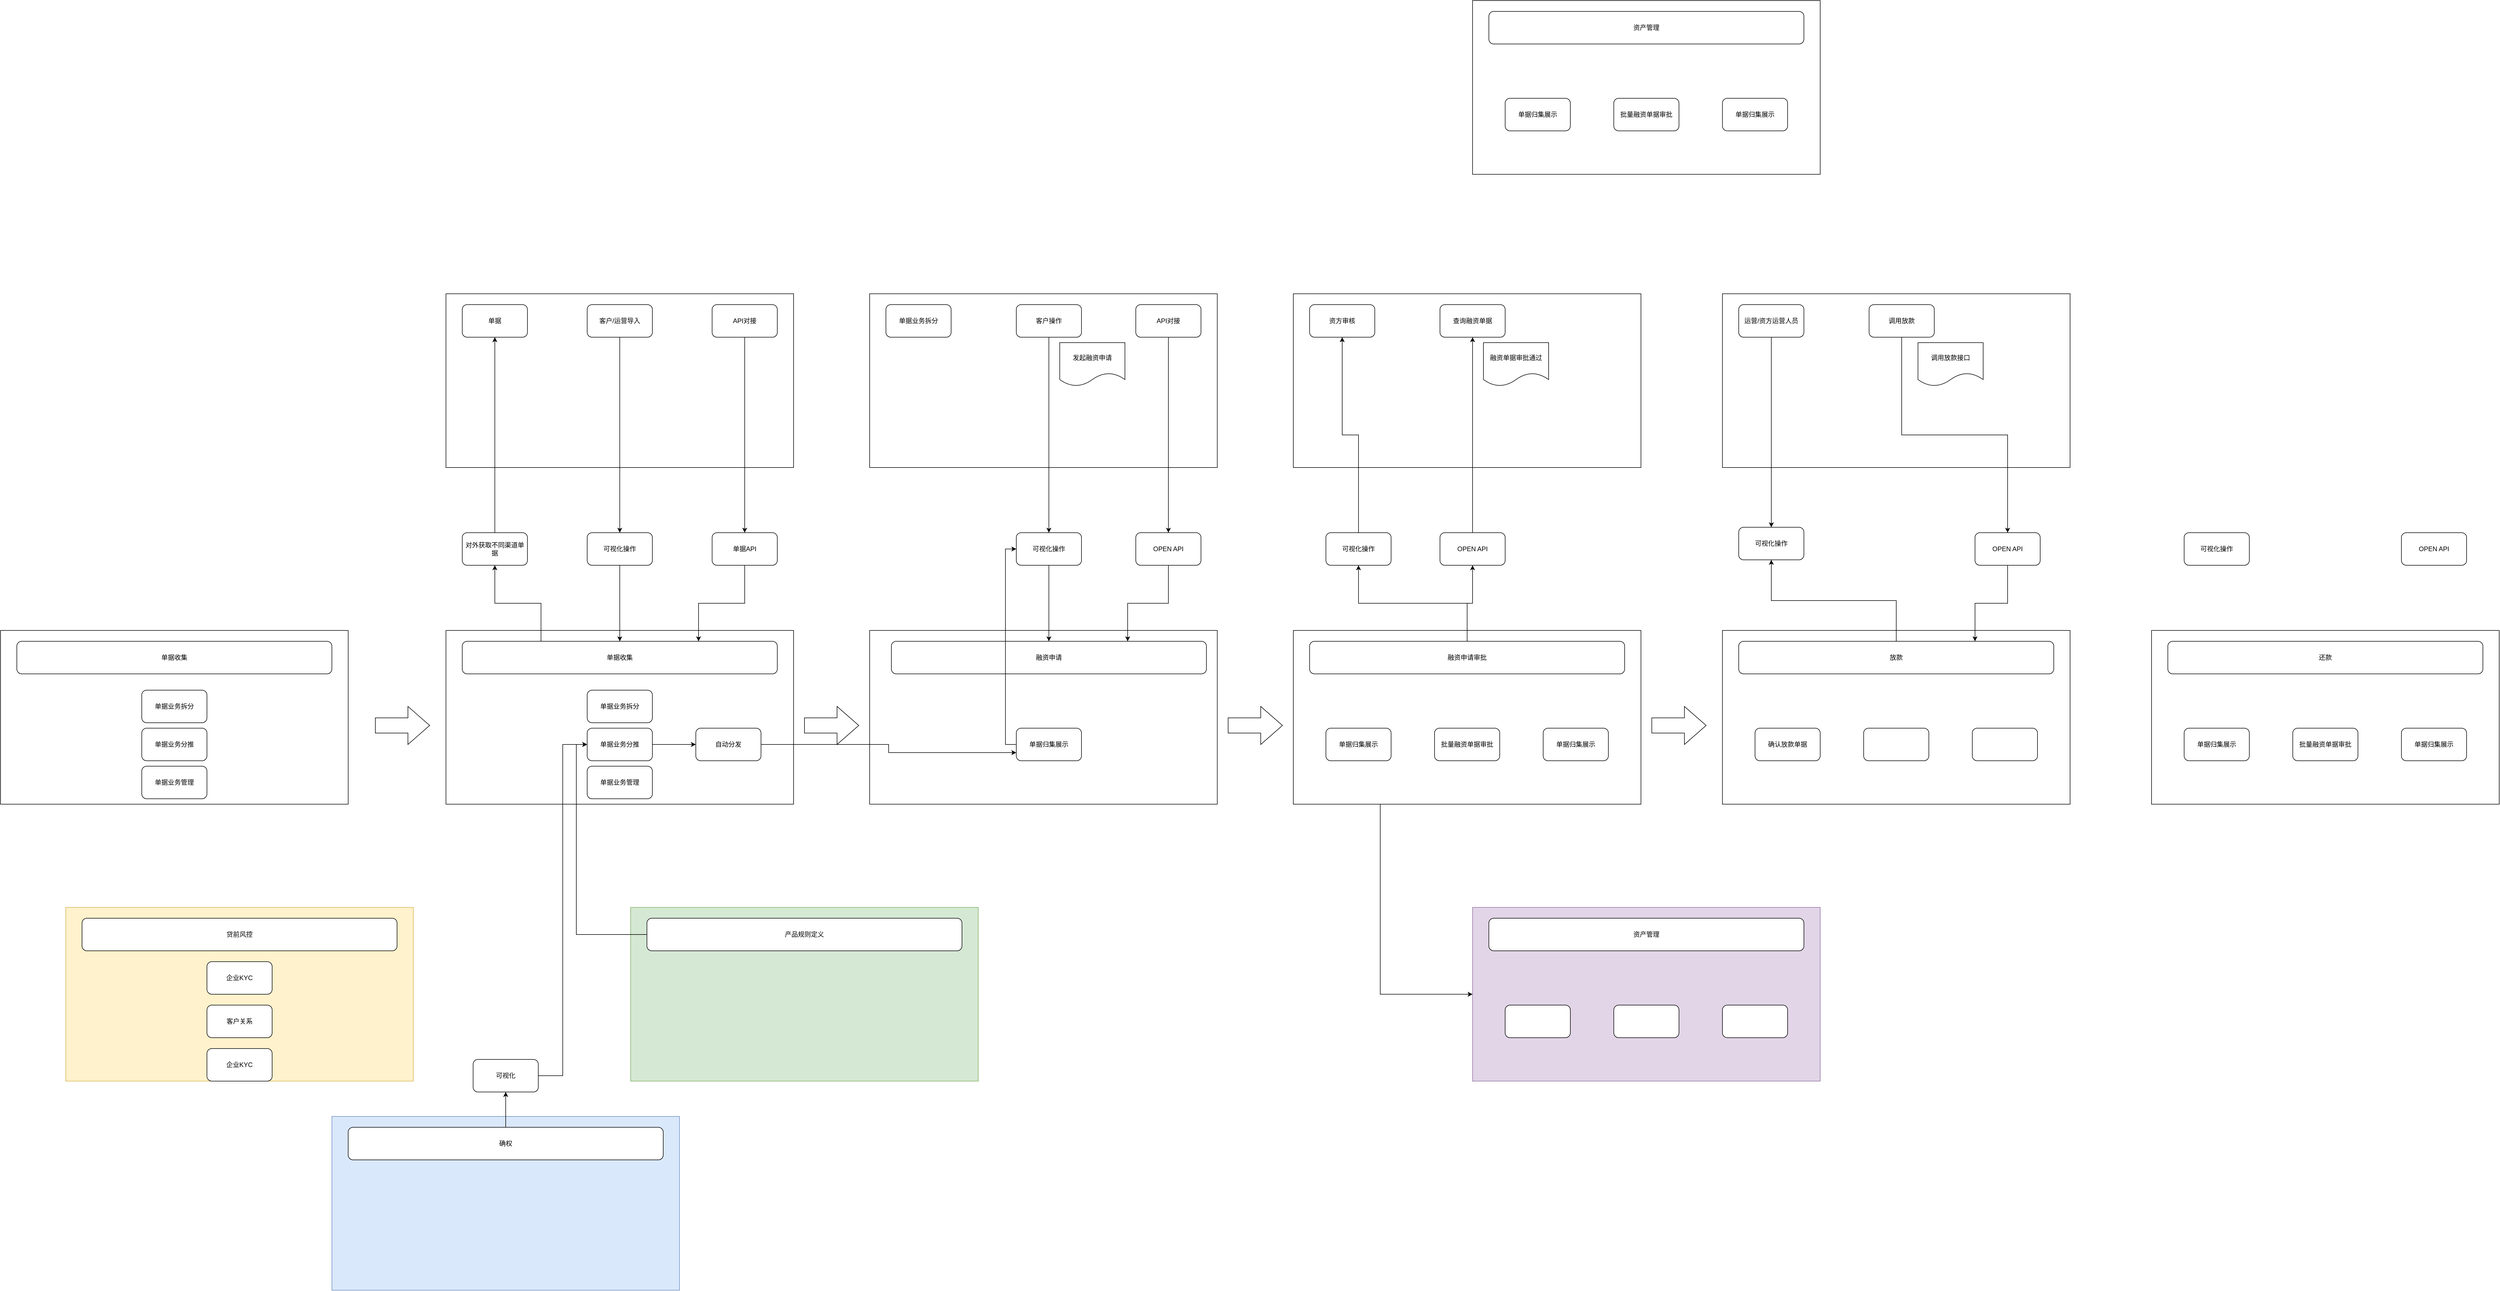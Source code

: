 <mxfile version="20.2.4" type="github"><diagram id="nmmNraX5BBkQG87Vswvh" name="第 1 页"><mxGraphModel dx="7937" dy="5029" grid="1" gridSize="10" guides="1" tooltips="1" connect="1" arrows="1" fold="1" page="1" pageScale="1" pageWidth="827" pageHeight="1169" math="0" shadow="0"><root><mxCell id="0"/><mxCell id="1" parent="0"/><mxCell id="EEm5UWoBvuD1K6EHX5QN-1" value="" style="rounded=0;whiteSpace=wrap;html=1;" parent="1" vertex="1"><mxGeometry x="20" y="150" width="640" height="320" as="geometry"/></mxCell><mxCell id="EEm5UWoBvuD1K6EHX5QN-2" value="" style="rounded=0;whiteSpace=wrap;html=1;" parent="1" vertex="1"><mxGeometry x="800" y="150" width="640" height="320" as="geometry"/></mxCell><mxCell id="EEm5UWoBvuD1K6EHX5QN-116" style="edgeStyle=orthogonalEdgeStyle;rounded=0;orthogonalLoop=1;jettySize=auto;html=1;exitX=0.25;exitY=1;exitDx=0;exitDy=0;entryX=0;entryY=0.5;entryDx=0;entryDy=0;" parent="1" source="EEm5UWoBvuD1K6EHX5QN-3" target="EEm5UWoBvuD1K6EHX5QN-109" edge="1"><mxGeometry relative="1" as="geometry"/></mxCell><mxCell id="EEm5UWoBvuD1K6EHX5QN-3" value="" style="rounded=0;whiteSpace=wrap;html=1;" parent="1" vertex="1"><mxGeometry x="1580" y="150" width="640" height="320" as="geometry"/></mxCell><mxCell id="EEm5UWoBvuD1K6EHX5QN-20" style="edgeStyle=orthogonalEdgeStyle;rounded=0;orthogonalLoop=1;jettySize=auto;html=1;exitX=0.25;exitY=0;exitDx=0;exitDy=0;entryX=0.5;entryY=1;entryDx=0;entryDy=0;" parent="1" source="EEm5UWoBvuD1K6EHX5QN-4" target="EEm5UWoBvuD1K6EHX5QN-19" edge="1"><mxGeometry relative="1" as="geometry"/></mxCell><mxCell id="EEm5UWoBvuD1K6EHX5QN-4" value="单据收集" style="rounded=1;whiteSpace=wrap;html=1;" parent="1" vertex="1"><mxGeometry x="50" y="170" width="580" height="60" as="geometry"/></mxCell><mxCell id="EEm5UWoBvuD1K6EHX5QN-5" value="单据业务拆分" style="rounded=1;whiteSpace=wrap;html=1;" parent="1" vertex="1"><mxGeometry x="280" y="260" width="120" height="60" as="geometry"/></mxCell><mxCell id="EEm5UWoBvuD1K6EHX5QN-100" style="edgeStyle=orthogonalEdgeStyle;rounded=0;orthogonalLoop=1;jettySize=auto;html=1;exitX=1;exitY=0.5;exitDx=0;exitDy=0;entryX=0;entryY=0.5;entryDx=0;entryDy=0;" parent="1" source="EEm5UWoBvuD1K6EHX5QN-6" target="EEm5UWoBvuD1K6EHX5QN-99" edge="1"><mxGeometry relative="1" as="geometry"/></mxCell><mxCell id="EEm5UWoBvuD1K6EHX5QN-6" value="单据业务分推" style="rounded=1;whiteSpace=wrap;html=1;" parent="1" vertex="1"><mxGeometry x="280" y="330" width="120" height="60" as="geometry"/></mxCell><mxCell id="EEm5UWoBvuD1K6EHX5QN-7" value="单据业务管理" style="rounded=1;whiteSpace=wrap;html=1;" parent="1" vertex="1"><mxGeometry x="280" y="400" width="120" height="60" as="geometry"/></mxCell><mxCell id="EEm5UWoBvuD1K6EHX5QN-8" value="" style="rounded=0;whiteSpace=wrap;html=1;" parent="1" vertex="1"><mxGeometry x="20" y="-470" width="640" height="320" as="geometry"/></mxCell><mxCell id="EEm5UWoBvuD1K6EHX5QN-10" value="单据" style="rounded=1;whiteSpace=wrap;html=1;" parent="1" vertex="1"><mxGeometry x="50" y="-450" width="120" height="60" as="geometry"/></mxCell><mxCell id="EEm5UWoBvuD1K6EHX5QN-14" style="edgeStyle=orthogonalEdgeStyle;rounded=0;orthogonalLoop=1;jettySize=auto;html=1;exitX=0.5;exitY=1;exitDx=0;exitDy=0;" parent="1" source="EEm5UWoBvuD1K6EHX5QN-11" target="EEm5UWoBvuD1K6EHX5QN-13" edge="1"><mxGeometry relative="1" as="geometry"/></mxCell><mxCell id="EEm5UWoBvuD1K6EHX5QN-11" value="客户/运营导入" style="rounded=1;whiteSpace=wrap;html=1;" parent="1" vertex="1"><mxGeometry x="280" y="-450" width="120" height="60" as="geometry"/></mxCell><mxCell id="EEm5UWoBvuD1K6EHX5QN-17" style="edgeStyle=orthogonalEdgeStyle;rounded=0;orthogonalLoop=1;jettySize=auto;html=1;exitX=0.5;exitY=1;exitDx=0;exitDy=0;" parent="1" source="EEm5UWoBvuD1K6EHX5QN-12" target="EEm5UWoBvuD1K6EHX5QN-16" edge="1"><mxGeometry relative="1" as="geometry"/></mxCell><mxCell id="EEm5UWoBvuD1K6EHX5QN-12" value="API对接" style="rounded=1;whiteSpace=wrap;html=1;" parent="1" vertex="1"><mxGeometry x="510" y="-450" width="120" height="60" as="geometry"/></mxCell><mxCell id="EEm5UWoBvuD1K6EHX5QN-15" style="edgeStyle=orthogonalEdgeStyle;rounded=0;orthogonalLoop=1;jettySize=auto;html=1;exitX=0.5;exitY=1;exitDx=0;exitDy=0;" parent="1" source="EEm5UWoBvuD1K6EHX5QN-13" target="EEm5UWoBvuD1K6EHX5QN-4" edge="1"><mxGeometry relative="1" as="geometry"/></mxCell><mxCell id="EEm5UWoBvuD1K6EHX5QN-13" value="可视化操作" style="rounded=1;whiteSpace=wrap;html=1;" parent="1" vertex="1"><mxGeometry x="280" y="-30" width="120" height="60" as="geometry"/></mxCell><mxCell id="EEm5UWoBvuD1K6EHX5QN-18" style="edgeStyle=orthogonalEdgeStyle;rounded=0;orthogonalLoop=1;jettySize=auto;html=1;exitX=0.5;exitY=1;exitDx=0;exitDy=0;entryX=0.75;entryY=0;entryDx=0;entryDy=0;" parent="1" source="EEm5UWoBvuD1K6EHX5QN-16" target="EEm5UWoBvuD1K6EHX5QN-4" edge="1"><mxGeometry relative="1" as="geometry"/></mxCell><mxCell id="EEm5UWoBvuD1K6EHX5QN-16" value="单据API" style="rounded=1;whiteSpace=wrap;html=1;" parent="1" vertex="1"><mxGeometry x="510" y="-30" width="120" height="60" as="geometry"/></mxCell><mxCell id="EEm5UWoBvuD1K6EHX5QN-21" style="edgeStyle=orthogonalEdgeStyle;rounded=0;orthogonalLoop=1;jettySize=auto;html=1;exitX=0.5;exitY=0;exitDx=0;exitDy=0;entryX=0.5;entryY=1;entryDx=0;entryDy=0;" parent="1" source="EEm5UWoBvuD1K6EHX5QN-19" target="EEm5UWoBvuD1K6EHX5QN-10" edge="1"><mxGeometry relative="1" as="geometry"/></mxCell><mxCell id="EEm5UWoBvuD1K6EHX5QN-19" value="对外获取不同渠道单据" style="rounded=1;whiteSpace=wrap;html=1;" parent="1" vertex="1"><mxGeometry x="50" y="-30" width="120" height="60" as="geometry"/></mxCell><mxCell id="EEm5UWoBvuD1K6EHX5QN-22" value="" style="rounded=0;whiteSpace=wrap;html=1;fillColor=#d5e8d4;strokeColor=#82b366;" parent="1" vertex="1"><mxGeometry x="360" y="660" width="640" height="320" as="geometry"/></mxCell><mxCell id="EEm5UWoBvuD1K6EHX5QN-27" style="edgeStyle=orthogonalEdgeStyle;rounded=0;orthogonalLoop=1;jettySize=auto;html=1;exitX=0;exitY=0.5;exitDx=0;exitDy=0;entryX=0;entryY=0.5;entryDx=0;entryDy=0;" parent="1" source="EEm5UWoBvuD1K6EHX5QN-23" target="EEm5UWoBvuD1K6EHX5QN-6" edge="1"><mxGeometry relative="1" as="geometry"/></mxCell><mxCell id="EEm5UWoBvuD1K6EHX5QN-23" value="产品规则定义" style="rounded=1;whiteSpace=wrap;html=1;" parent="1" vertex="1"><mxGeometry x="390" y="680" width="580" height="60" as="geometry"/></mxCell><mxCell id="EEm5UWoBvuD1K6EHX5QN-28" value="融资申请" style="rounded=1;whiteSpace=wrap;html=1;" parent="1" vertex="1"><mxGeometry x="840" y="170" width="580" height="60" as="geometry"/></mxCell><mxCell id="EEm5UWoBvuD1K6EHX5QN-29" value="" style="rounded=0;whiteSpace=wrap;html=1;" parent="1" vertex="1"><mxGeometry x="800" y="-470" width="640" height="320" as="geometry"/></mxCell><mxCell id="EEm5UWoBvuD1K6EHX5QN-30" value="单据业务拆分" style="rounded=1;whiteSpace=wrap;html=1;" parent="1" vertex="1"><mxGeometry x="830" y="-450" width="120" height="60" as="geometry"/></mxCell><mxCell id="EEm5UWoBvuD1K6EHX5QN-36" style="edgeStyle=orthogonalEdgeStyle;rounded=0;orthogonalLoop=1;jettySize=auto;html=1;exitX=0.5;exitY=1;exitDx=0;exitDy=0;" parent="1" source="EEm5UWoBvuD1K6EHX5QN-31" target="EEm5UWoBvuD1K6EHX5QN-35" edge="1"><mxGeometry relative="1" as="geometry"/></mxCell><mxCell id="EEm5UWoBvuD1K6EHX5QN-31" value="客户操作" style="rounded=1;whiteSpace=wrap;html=1;" parent="1" vertex="1"><mxGeometry x="1070" y="-450" width="120" height="60" as="geometry"/></mxCell><mxCell id="EEm5UWoBvuD1K6EHX5QN-34" style="edgeStyle=orthogonalEdgeStyle;rounded=0;orthogonalLoop=1;jettySize=auto;html=1;exitX=0.5;exitY=1;exitDx=0;exitDy=0;" parent="1" source="EEm5UWoBvuD1K6EHX5QN-32" target="EEm5UWoBvuD1K6EHX5QN-33" edge="1"><mxGeometry relative="1" as="geometry"/></mxCell><mxCell id="EEm5UWoBvuD1K6EHX5QN-32" value="API对接" style="rounded=1;whiteSpace=wrap;html=1;" parent="1" vertex="1"><mxGeometry x="1290" y="-450" width="120" height="60" as="geometry"/></mxCell><mxCell id="EEm5UWoBvuD1K6EHX5QN-37" style="edgeStyle=orthogonalEdgeStyle;rounded=0;orthogonalLoop=1;jettySize=auto;html=1;exitX=0.5;exitY=1;exitDx=0;exitDy=0;entryX=0.75;entryY=0;entryDx=0;entryDy=0;" parent="1" source="EEm5UWoBvuD1K6EHX5QN-33" target="EEm5UWoBvuD1K6EHX5QN-28" edge="1"><mxGeometry relative="1" as="geometry"/></mxCell><mxCell id="EEm5UWoBvuD1K6EHX5QN-33" value="OPEN API" style="rounded=1;whiteSpace=wrap;html=1;" parent="1" vertex="1"><mxGeometry x="1290" y="-30" width="120" height="60" as="geometry"/></mxCell><mxCell id="EEm5UWoBvuD1K6EHX5QN-38" style="edgeStyle=orthogonalEdgeStyle;rounded=0;orthogonalLoop=1;jettySize=auto;html=1;exitX=0.5;exitY=1;exitDx=0;exitDy=0;" parent="1" source="EEm5UWoBvuD1K6EHX5QN-35" target="EEm5UWoBvuD1K6EHX5QN-28" edge="1"><mxGeometry relative="1" as="geometry"/></mxCell><mxCell id="EEm5UWoBvuD1K6EHX5QN-35" value="可视化操作" style="rounded=1;whiteSpace=wrap;html=1;" parent="1" vertex="1"><mxGeometry x="1070" y="-30" width="120" height="60" as="geometry"/></mxCell><mxCell id="EEm5UWoBvuD1K6EHX5QN-39" value="发起融资申请" style="shape=document;whiteSpace=wrap;html=1;boundedLbl=1;" parent="1" vertex="1"><mxGeometry x="1150" y="-380" width="120" height="80" as="geometry"/></mxCell><mxCell id="EEm5UWoBvuD1K6EHX5QN-41" style="edgeStyle=orthogonalEdgeStyle;rounded=0;orthogonalLoop=1;jettySize=auto;html=1;exitX=0;exitY=0.5;exitDx=0;exitDy=0;entryX=0;entryY=0.5;entryDx=0;entryDy=0;" parent="1" source="EEm5UWoBvuD1K6EHX5QN-40" target="EEm5UWoBvuD1K6EHX5QN-35" edge="1"><mxGeometry relative="1" as="geometry"/></mxCell><mxCell id="EEm5UWoBvuD1K6EHX5QN-40" value="单据归集展示" style="rounded=1;whiteSpace=wrap;html=1;" parent="1" vertex="1"><mxGeometry x="1070" y="330" width="120" height="60" as="geometry"/></mxCell><mxCell id="EEm5UWoBvuD1K6EHX5QN-42" value="" style="html=1;shadow=0;dashed=0;align=center;verticalAlign=middle;shape=mxgraph.arrows2.arrow;dy=0.6;dx=40;notch=0;" parent="1" vertex="1"><mxGeometry x="680" y="290" width="100" height="70" as="geometry"/></mxCell><mxCell id="EEm5UWoBvuD1K6EHX5QN-43" value="" style="html=1;shadow=0;dashed=0;align=center;verticalAlign=middle;shape=mxgraph.arrows2.arrow;dy=0.6;dx=40;notch=0;" parent="1" vertex="1"><mxGeometry x="1460" y="290" width="100" height="70" as="geometry"/></mxCell><mxCell id="EEm5UWoBvuD1K6EHX5QN-45" value="" style="rounded=0;whiteSpace=wrap;html=1;fillColor=#dae8fc;strokeColor=#6c8ebf;" parent="1" vertex="1"><mxGeometry x="-190" y="1045" width="640" height="320" as="geometry"/></mxCell><mxCell id="EEm5UWoBvuD1K6EHX5QN-49" style="edgeStyle=orthogonalEdgeStyle;rounded=0;orthogonalLoop=1;jettySize=auto;html=1;exitX=0.5;exitY=0;exitDx=0;exitDy=0;entryX=0.5;entryY=1;entryDx=0;entryDy=0;" parent="1" source="EEm5UWoBvuD1K6EHX5QN-46" target="EEm5UWoBvuD1K6EHX5QN-48" edge="1"><mxGeometry relative="1" as="geometry"/></mxCell><mxCell id="EEm5UWoBvuD1K6EHX5QN-46" value="确权" style="rounded=1;whiteSpace=wrap;html=1;" parent="1" vertex="1"><mxGeometry x="-160" y="1065" width="580" height="60" as="geometry"/></mxCell><mxCell id="EEm5UWoBvuD1K6EHX5QN-50" style="edgeStyle=orthogonalEdgeStyle;rounded=0;orthogonalLoop=1;jettySize=auto;html=1;exitX=1;exitY=0.5;exitDx=0;exitDy=0;entryX=0;entryY=0.5;entryDx=0;entryDy=0;" parent="1" source="EEm5UWoBvuD1K6EHX5QN-48" target="EEm5UWoBvuD1K6EHX5QN-6" edge="1"><mxGeometry relative="1" as="geometry"><mxPoint x="120" y="390" as="targetPoint"/></mxGeometry></mxCell><mxCell id="EEm5UWoBvuD1K6EHX5QN-48" value="可视化" style="rounded=1;whiteSpace=wrap;html=1;" parent="1" vertex="1"><mxGeometry x="70" y="940" width="120" height="60" as="geometry"/></mxCell><mxCell id="EEm5UWoBvuD1K6EHX5QN-64" style="edgeStyle=orthogonalEdgeStyle;rounded=0;orthogonalLoop=1;jettySize=auto;html=1;exitX=0.5;exitY=0;exitDx=0;exitDy=0;entryX=0.5;entryY=1;entryDx=0;entryDy=0;" parent="1" source="EEm5UWoBvuD1K6EHX5QN-53" target="EEm5UWoBvuD1K6EHX5QN-62" edge="1"><mxGeometry relative="1" as="geometry"/></mxCell><mxCell id="EEm5UWoBvuD1K6EHX5QN-67" style="edgeStyle=orthogonalEdgeStyle;rounded=0;orthogonalLoop=1;jettySize=auto;html=1;exitX=0.5;exitY=0;exitDx=0;exitDy=0;entryX=0.5;entryY=1;entryDx=0;entryDy=0;" parent="1" source="EEm5UWoBvuD1K6EHX5QN-53" target="EEm5UWoBvuD1K6EHX5QN-66" edge="1"><mxGeometry relative="1" as="geometry"/></mxCell><mxCell id="EEm5UWoBvuD1K6EHX5QN-53" value="融资申请审批" style="rounded=1;whiteSpace=wrap;html=1;" parent="1" vertex="1"><mxGeometry x="1610" y="170" width="580" height="60" as="geometry"/></mxCell><mxCell id="EEm5UWoBvuD1K6EHX5QN-54" value="批量融资单据审批" style="rounded=1;whiteSpace=wrap;html=1;" parent="1" vertex="1"><mxGeometry x="1840" y="330" width="120" height="60" as="geometry"/></mxCell><mxCell id="EEm5UWoBvuD1K6EHX5QN-55" value="单据归集展示" style="rounded=1;whiteSpace=wrap;html=1;" parent="1" vertex="1"><mxGeometry x="2040" y="330" width="120" height="60" as="geometry"/></mxCell><mxCell id="EEm5UWoBvuD1K6EHX5QN-56" value="单据归集展示" style="rounded=1;whiteSpace=wrap;html=1;" parent="1" vertex="1"><mxGeometry x="1640" y="330" width="120" height="60" as="geometry"/></mxCell><mxCell id="EEm5UWoBvuD1K6EHX5QN-57" value="" style="rounded=0;whiteSpace=wrap;html=1;" parent="1" vertex="1"><mxGeometry x="1580" y="-470" width="640" height="320" as="geometry"/></mxCell><mxCell id="EEm5UWoBvuD1K6EHX5QN-58" value="资方审核" style="rounded=1;whiteSpace=wrap;html=1;" parent="1" vertex="1"><mxGeometry x="1610" y="-450" width="120" height="60" as="geometry"/></mxCell><mxCell id="EEm5UWoBvuD1K6EHX5QN-59" value="查询融资单据" style="rounded=1;whiteSpace=wrap;html=1;" parent="1" vertex="1"><mxGeometry x="1850" y="-450" width="120" height="60" as="geometry"/></mxCell><mxCell id="EEm5UWoBvuD1K6EHX5QN-61" value="融资单据审批通过" style="shape=document;whiteSpace=wrap;html=1;boundedLbl=1;" parent="1" vertex="1"><mxGeometry x="1930" y="-380" width="120" height="80" as="geometry"/></mxCell><mxCell id="EEm5UWoBvuD1K6EHX5QN-65" style="edgeStyle=orthogonalEdgeStyle;rounded=0;orthogonalLoop=1;jettySize=auto;html=1;exitX=0.5;exitY=0;exitDx=0;exitDy=0;entryX=0.5;entryY=1;entryDx=0;entryDy=0;" parent="1" source="EEm5UWoBvuD1K6EHX5QN-62" target="EEm5UWoBvuD1K6EHX5QN-59" edge="1"><mxGeometry relative="1" as="geometry"/></mxCell><mxCell id="EEm5UWoBvuD1K6EHX5QN-62" value="OPEN API" style="rounded=1;whiteSpace=wrap;html=1;" parent="1" vertex="1"><mxGeometry x="1850" y="-30" width="120" height="60" as="geometry"/></mxCell><mxCell id="EEm5UWoBvuD1K6EHX5QN-68" style="edgeStyle=orthogonalEdgeStyle;rounded=0;orthogonalLoop=1;jettySize=auto;html=1;exitX=0.5;exitY=0;exitDx=0;exitDy=0;entryX=0.5;entryY=1;entryDx=0;entryDy=0;" parent="1" source="EEm5UWoBvuD1K6EHX5QN-66" target="EEm5UWoBvuD1K6EHX5QN-58" edge="1"><mxGeometry relative="1" as="geometry"/></mxCell><mxCell id="EEm5UWoBvuD1K6EHX5QN-66" value="可视化操作" style="rounded=1;whiteSpace=wrap;html=1;" parent="1" vertex="1"><mxGeometry x="1640" y="-30" width="120" height="60" as="geometry"/></mxCell><mxCell id="EEm5UWoBvuD1K6EHX5QN-69" value="" style="html=1;shadow=0;dashed=0;align=center;verticalAlign=middle;shape=mxgraph.arrows2.arrow;dy=0.6;dx=40;notch=0;" parent="1" vertex="1"><mxGeometry x="2240" y="290" width="100" height="70" as="geometry"/></mxCell><mxCell id="EEm5UWoBvuD1K6EHX5QN-70" value="" style="rounded=0;whiteSpace=wrap;html=1;" parent="1" vertex="1"><mxGeometry x="2370" y="150" width="640" height="320" as="geometry"/></mxCell><mxCell id="EEm5UWoBvuD1K6EHX5QN-80" style="edgeStyle=orthogonalEdgeStyle;rounded=0;orthogonalLoop=1;jettySize=auto;html=1;exitX=0.5;exitY=0;exitDx=0;exitDy=0;entryX=0.5;entryY=1;entryDx=0;entryDy=0;" parent="1" source="EEm5UWoBvuD1K6EHX5QN-71" target="EEm5UWoBvuD1K6EHX5QN-79" edge="1"><mxGeometry relative="1" as="geometry"/></mxCell><mxCell id="EEm5UWoBvuD1K6EHX5QN-71" value="放款" style="rounded=1;whiteSpace=wrap;html=1;" parent="1" vertex="1"><mxGeometry x="2400" y="170" width="580" height="60" as="geometry"/></mxCell><mxCell id="EEm5UWoBvuD1K6EHX5QN-72" value="" style="rounded=1;whiteSpace=wrap;html=1;" parent="1" vertex="1"><mxGeometry x="2630" y="330" width="120" height="60" as="geometry"/></mxCell><mxCell id="EEm5UWoBvuD1K6EHX5QN-73" value="" style="rounded=1;whiteSpace=wrap;html=1;" parent="1" vertex="1"><mxGeometry x="2830" y="330" width="120" height="60" as="geometry"/></mxCell><mxCell id="EEm5UWoBvuD1K6EHX5QN-74" value="确认放款单据" style="rounded=1;whiteSpace=wrap;html=1;" parent="1" vertex="1"><mxGeometry x="2430" y="330" width="120" height="60" as="geometry"/></mxCell><mxCell id="EEm5UWoBvuD1K6EHX5QN-75" value="" style="rounded=0;whiteSpace=wrap;html=1;" parent="1" vertex="1"><mxGeometry x="2370" y="-470" width="640" height="320" as="geometry"/></mxCell><mxCell id="EEm5UWoBvuD1K6EHX5QN-83" style="edgeStyle=orthogonalEdgeStyle;rounded=0;orthogonalLoop=1;jettySize=auto;html=1;exitX=0.5;exitY=1;exitDx=0;exitDy=0;" parent="1" source="EEm5UWoBvuD1K6EHX5QN-76" target="EEm5UWoBvuD1K6EHX5QN-79" edge="1"><mxGeometry relative="1" as="geometry"/></mxCell><mxCell id="EEm5UWoBvuD1K6EHX5QN-76" value="运营/资方运营人员" style="rounded=1;whiteSpace=wrap;html=1;" parent="1" vertex="1"><mxGeometry x="2400" y="-450" width="120" height="60" as="geometry"/></mxCell><mxCell id="EEm5UWoBvuD1K6EHX5QN-82" style="edgeStyle=orthogonalEdgeStyle;rounded=0;orthogonalLoop=1;jettySize=auto;html=1;exitX=0.5;exitY=1;exitDx=0;exitDy=0;" parent="1" source="EEm5UWoBvuD1K6EHX5QN-77" target="EEm5UWoBvuD1K6EHX5QN-81" edge="1"><mxGeometry relative="1" as="geometry"/></mxCell><mxCell id="EEm5UWoBvuD1K6EHX5QN-77" value="调用放款" style="rounded=1;whiteSpace=wrap;html=1;" parent="1" vertex="1"><mxGeometry x="2640" y="-450" width="120" height="60" as="geometry"/></mxCell><mxCell id="EEm5UWoBvuD1K6EHX5QN-79" value="可视化操作" style="rounded=1;whiteSpace=wrap;html=1;" parent="1" vertex="1"><mxGeometry x="2400" y="-40" width="120" height="60" as="geometry"/></mxCell><mxCell id="EEm5UWoBvuD1K6EHX5QN-85" style="edgeStyle=orthogonalEdgeStyle;rounded=0;orthogonalLoop=1;jettySize=auto;html=1;exitX=0.5;exitY=1;exitDx=0;exitDy=0;entryX=0.75;entryY=0;entryDx=0;entryDy=0;" parent="1" source="EEm5UWoBvuD1K6EHX5QN-81" target="EEm5UWoBvuD1K6EHX5QN-71" edge="1"><mxGeometry relative="1" as="geometry"/></mxCell><mxCell id="EEm5UWoBvuD1K6EHX5QN-81" value="OPEN API" style="rounded=1;whiteSpace=wrap;html=1;" parent="1" vertex="1"><mxGeometry x="2835" y="-30" width="120" height="60" as="geometry"/></mxCell><mxCell id="EEm5UWoBvuD1K6EHX5QN-86" value="调用放款接口" style="shape=document;whiteSpace=wrap;html=1;boundedLbl=1;" parent="1" vertex="1"><mxGeometry x="2730" y="-380" width="120" height="80" as="geometry"/></mxCell><mxCell id="EEm5UWoBvuD1K6EHX5QN-87" value="" style="rounded=0;whiteSpace=wrap;html=1;fillColor=#fff2cc;strokeColor=#d6b656;" parent="1" vertex="1"><mxGeometry x="-680" y="660" width="640" height="320" as="geometry"/></mxCell><mxCell id="EEm5UWoBvuD1K6EHX5QN-88" value="贷前风控" style="rounded=1;whiteSpace=wrap;html=1;" parent="1" vertex="1"><mxGeometry x="-650" y="680" width="580" height="60" as="geometry"/></mxCell><mxCell id="EEm5UWoBvuD1K6EHX5QN-89" value="" style="rounded=0;whiteSpace=wrap;html=1;" parent="1" vertex="1"><mxGeometry x="-800" y="150" width="640" height="320" as="geometry"/></mxCell><mxCell id="EEm5UWoBvuD1K6EHX5QN-90" value="单据收集" style="rounded=1;whiteSpace=wrap;html=1;" parent="1" vertex="1"><mxGeometry x="-770" y="170" width="580" height="60" as="geometry"/></mxCell><mxCell id="EEm5UWoBvuD1K6EHX5QN-91" value="单据业务拆分" style="rounded=1;whiteSpace=wrap;html=1;" parent="1" vertex="1"><mxGeometry x="-540" y="260" width="120" height="60" as="geometry"/></mxCell><mxCell id="EEm5UWoBvuD1K6EHX5QN-92" value="单据业务分推" style="rounded=1;whiteSpace=wrap;html=1;" parent="1" vertex="1"><mxGeometry x="-540" y="330" width="120" height="60" as="geometry"/></mxCell><mxCell id="EEm5UWoBvuD1K6EHX5QN-93" value="单据业务管理" style="rounded=1;whiteSpace=wrap;html=1;" parent="1" vertex="1"><mxGeometry x="-540" y="400" width="120" height="60" as="geometry"/></mxCell><mxCell id="EEm5UWoBvuD1K6EHX5QN-95" value="" style="html=1;shadow=0;dashed=0;align=center;verticalAlign=middle;shape=mxgraph.arrows2.arrow;dy=0.6;dx=40;notch=0;" parent="1" vertex="1"><mxGeometry x="-110" y="290" width="100" height="70" as="geometry"/></mxCell><mxCell id="EEm5UWoBvuD1K6EHX5QN-96" value="企业KYC" style="rounded=1;whiteSpace=wrap;html=1;" parent="1" vertex="1"><mxGeometry x="-420" y="760" width="120" height="60" as="geometry"/></mxCell><mxCell id="EEm5UWoBvuD1K6EHX5QN-97" value="客户关系" style="rounded=1;whiteSpace=wrap;html=1;" parent="1" vertex="1"><mxGeometry x="-420" y="840" width="120" height="60" as="geometry"/></mxCell><mxCell id="EEm5UWoBvuD1K6EHX5QN-98" value="企业KYC" style="rounded=1;whiteSpace=wrap;html=1;" parent="1" vertex="1"><mxGeometry x="-420" y="920" width="120" height="60" as="geometry"/></mxCell><mxCell id="EEm5UWoBvuD1K6EHX5QN-122" style="edgeStyle=orthogonalEdgeStyle;rounded=0;orthogonalLoop=1;jettySize=auto;html=1;exitX=1;exitY=0.5;exitDx=0;exitDy=0;entryX=0;entryY=0.75;entryDx=0;entryDy=0;" parent="1" source="EEm5UWoBvuD1K6EHX5QN-99" target="EEm5UWoBvuD1K6EHX5QN-40" edge="1"><mxGeometry relative="1" as="geometry"/></mxCell><mxCell id="EEm5UWoBvuD1K6EHX5QN-99" value="自动分发" style="rounded=1;whiteSpace=wrap;html=1;" parent="1" vertex="1"><mxGeometry x="480" y="330" width="120" height="60" as="geometry"/></mxCell><mxCell id="EEm5UWoBvuD1K6EHX5QN-102" value="" style="rounded=0;whiteSpace=wrap;html=1;" parent="1" vertex="1"><mxGeometry x="3160" y="150" width="640" height="320" as="geometry"/></mxCell><mxCell id="EEm5UWoBvuD1K6EHX5QN-103" value="还款" style="rounded=1;whiteSpace=wrap;html=1;" parent="1" vertex="1"><mxGeometry x="3190" y="170" width="580" height="60" as="geometry"/></mxCell><mxCell id="EEm5UWoBvuD1K6EHX5QN-104" value="批量融资单据审批" style="rounded=1;whiteSpace=wrap;html=1;" parent="1" vertex="1"><mxGeometry x="3420" y="330" width="120" height="60" as="geometry"/></mxCell><mxCell id="EEm5UWoBvuD1K6EHX5QN-105" value="单据归集展示" style="rounded=1;whiteSpace=wrap;html=1;" parent="1" vertex="1"><mxGeometry x="3620" y="330" width="120" height="60" as="geometry"/></mxCell><mxCell id="EEm5UWoBvuD1K6EHX5QN-106" value="单据归集展示" style="rounded=1;whiteSpace=wrap;html=1;" parent="1" vertex="1"><mxGeometry x="3220" y="330" width="120" height="60" as="geometry"/></mxCell><mxCell id="EEm5UWoBvuD1K6EHX5QN-107" value="OPEN API" style="rounded=1;whiteSpace=wrap;html=1;" parent="1" vertex="1"><mxGeometry x="3620" y="-30" width="120" height="60" as="geometry"/></mxCell><mxCell id="EEm5UWoBvuD1K6EHX5QN-108" value="可视化操作" style="rounded=1;whiteSpace=wrap;html=1;" parent="1" vertex="1"><mxGeometry x="3220" y="-30" width="120" height="60" as="geometry"/></mxCell><mxCell id="EEm5UWoBvuD1K6EHX5QN-109" value="" style="rounded=0;whiteSpace=wrap;html=1;fillColor=#e1d5e7;strokeColor=#9673a6;" parent="1" vertex="1"><mxGeometry x="1910" y="660" width="640" height="320" as="geometry"/></mxCell><mxCell id="EEm5UWoBvuD1K6EHX5QN-110" value="资产管理" style="rounded=1;whiteSpace=wrap;html=1;" parent="1" vertex="1"><mxGeometry x="1940" y="680" width="580" height="60" as="geometry"/></mxCell><mxCell id="EEm5UWoBvuD1K6EHX5QN-111" value="" style="rounded=1;whiteSpace=wrap;html=1;" parent="1" vertex="1"><mxGeometry x="2170" y="840" width="120" height="60" as="geometry"/></mxCell><mxCell id="EEm5UWoBvuD1K6EHX5QN-112" value="" style="rounded=1;whiteSpace=wrap;html=1;" parent="1" vertex="1"><mxGeometry x="2370" y="840" width="120" height="60" as="geometry"/></mxCell><mxCell id="EEm5UWoBvuD1K6EHX5QN-113" value="" style="rounded=1;whiteSpace=wrap;html=1;" parent="1" vertex="1"><mxGeometry x="1970" y="840" width="120" height="60" as="geometry"/></mxCell><mxCell id="EEm5UWoBvuD1K6EHX5QN-117" value="" style="rounded=0;whiteSpace=wrap;html=1;" parent="1" vertex="1"><mxGeometry x="1910" y="-1010" width="640" height="320" as="geometry"/></mxCell><mxCell id="EEm5UWoBvuD1K6EHX5QN-118" value="资产管理" style="rounded=1;whiteSpace=wrap;html=1;" parent="1" vertex="1"><mxGeometry x="1940" y="-990" width="580" height="60" as="geometry"/></mxCell><mxCell id="EEm5UWoBvuD1K6EHX5QN-119" value="批量融资单据审批" style="rounded=1;whiteSpace=wrap;html=1;" parent="1" vertex="1"><mxGeometry x="2170" y="-830" width="120" height="60" as="geometry"/></mxCell><mxCell id="EEm5UWoBvuD1K6EHX5QN-120" value="单据归集展示" style="rounded=1;whiteSpace=wrap;html=1;" parent="1" vertex="1"><mxGeometry x="2370" y="-830" width="120" height="60" as="geometry"/></mxCell><mxCell id="EEm5UWoBvuD1K6EHX5QN-121" value="单据归集展示" style="rounded=1;whiteSpace=wrap;html=1;" parent="1" vertex="1"><mxGeometry x="1970" y="-830" width="120" height="60" as="geometry"/></mxCell></root></mxGraphModel></diagram></mxfile>